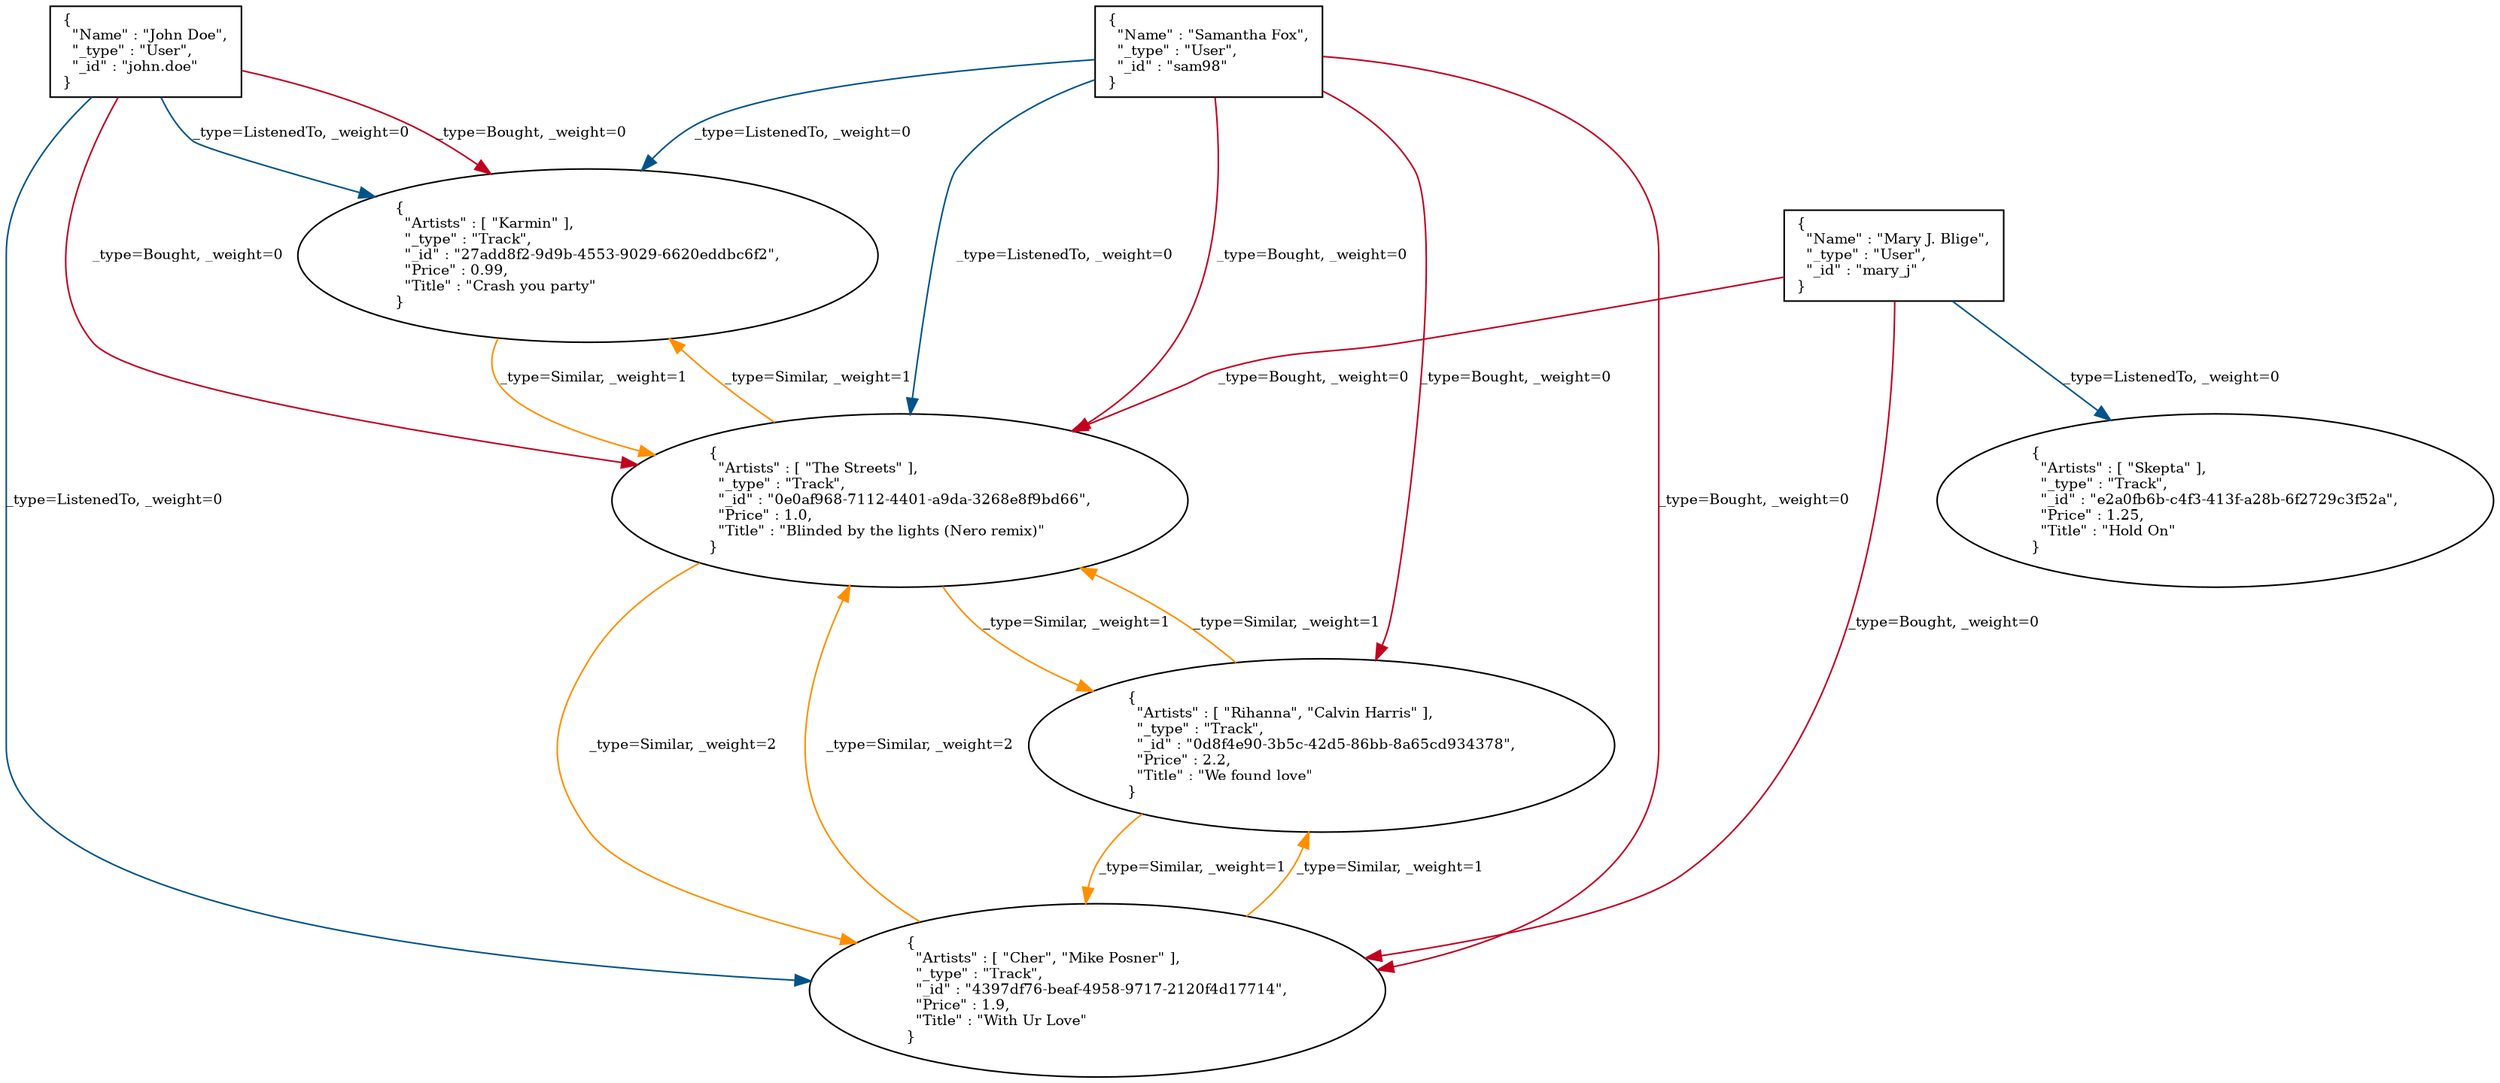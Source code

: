 digraph "Music store" {
"User:john.doe" -> "Track:27add8f2-9d9b-4553-9029-6620eddbc6f2" [label="_type=ListenedTo, _weight=0" color="#00538A" fontsize=9]
"User:john.doe" -> "Track:4397df76-beaf-4958-9717-2120f4d17714" [label="_type=ListenedTo, _weight=0" color="#00538A" fontsize=9]
"User:john.doe" -> "Track:27add8f2-9d9b-4553-9029-6620eddbc6f2" [label="_type=Bought, _weight=0" color="#C10020" fontsize=9]
"User:john.doe" -> "Track:0e0af968-7112-4401-a9da-3268e8f9bd66" [label="_type=Bought, _weight=0" color="#C10020" fontsize=9]
"User:sam98" -> "Track:27add8f2-9d9b-4553-9029-6620eddbc6f2" [label="_type=ListenedTo, _weight=0" color="#00538A" fontsize=9]
"User:sam98" -> "Track:0e0af968-7112-4401-a9da-3268e8f9bd66" [label="_type=ListenedTo, _weight=0" color="#00538A" fontsize=9]
"User:sam98" -> "Track:0e0af968-7112-4401-a9da-3268e8f9bd66" [label="_type=Bought, _weight=0" color="#C10020" fontsize=9]
"User:sam98" -> "Track:0d8f4e90-3b5c-42d5-86bb-8a65cd934378" [label="_type=Bought, _weight=0" color="#C10020" fontsize=9]
"User:sam98" -> "Track:4397df76-beaf-4958-9717-2120f4d17714" [label="_type=Bought, _weight=0" color="#C10020" fontsize=9]
"User:mary_j" -> "Track:e2a0fb6b-c4f3-413f-a28b-6f2729c3f52a" [label="_type=ListenedTo, _weight=0" color="#00538A" fontsize=9]
"User:mary_j" -> "Track:0e0af968-7112-4401-a9da-3268e8f9bd66" [label="_type=Bought, _weight=0" color="#C10020" fontsize=9]
"User:mary_j" -> "Track:4397df76-beaf-4958-9717-2120f4d17714" [label="_type=Bought, _weight=0" color="#C10020" fontsize=9]
"Track:27add8f2-9d9b-4553-9029-6620eddbc6f2" -> "Track:0e0af968-7112-4401-a9da-3268e8f9bd66" [label="_type=Similar, _weight=1" color="#FF8E00" fontsize=9]
"Track:0e0af968-7112-4401-a9da-3268e8f9bd66" -> "Track:4397df76-beaf-4958-9717-2120f4d17714" [label="_type=Similar, _weight=2" color="#FF8E00" fontsize=9]
"Track:0e0af968-7112-4401-a9da-3268e8f9bd66" -> "Track:27add8f2-9d9b-4553-9029-6620eddbc6f2" [label="_type=Similar, _weight=1" color="#FF8E00" fontsize=9]
"Track:0e0af968-7112-4401-a9da-3268e8f9bd66" -> "Track:0d8f4e90-3b5c-42d5-86bb-8a65cd934378" [label="_type=Similar, _weight=1" color="#FF8E00" fontsize=9]
"Track:0d8f4e90-3b5c-42d5-86bb-8a65cd934378" -> "Track:0e0af968-7112-4401-a9da-3268e8f9bd66" [label="_type=Similar, _weight=1" color="#FF8E00" fontsize=9]
"Track:0d8f4e90-3b5c-42d5-86bb-8a65cd934378" -> "Track:4397df76-beaf-4958-9717-2120f4d17714" [label="_type=Similar, _weight=1" color="#FF8E00" fontsize=9]
"Track:4397df76-beaf-4958-9717-2120f4d17714" -> "Track:0e0af968-7112-4401-a9da-3268e8f9bd66" [label="_type=Similar, _weight=2" color="#FF8E00" fontsize=9]
"Track:4397df76-beaf-4958-9717-2120f4d17714" -> "Track:0d8f4e90-3b5c-42d5-86bb-8a65cd934378" [label="_type=Similar, _weight=1" color="#FF8E00" fontsize=9]
"User:john.doe" [shape="box" label=<{<br align="left"/>  "Name" : "John Doe",<br align="left"/>  "_type" : "User",<br align="left"/>  "_id" : "john.doe"<br align="left"/>}<br align="left"/>> fontsize=9];
"User:sam98" [shape="box" label=<{<br align="left"/>  "Name" : "Samantha Fox",<br align="left"/>  "_type" : "User",<br align="left"/>  "_id" : "sam98"<br align="left"/>}<br align="left"/>> fontsize=9];
"User:mary_j" [shape="box" label=<{<br align="left"/>  "Name" : "Mary J. Blige",<br align="left"/>  "_type" : "User",<br align="left"/>  "_id" : "mary_j"<br align="left"/>}<br align="left"/>> fontsize=9];
"Track:27add8f2-9d9b-4553-9029-6620eddbc6f2" [shape="ellipse" label=<{<br align="left"/>  "Artists" : [ "Karmin" ],<br align="left"/>  "_type" : "Track",<br align="left"/>  "_id" : "27add8f2-9d9b-4553-9029-6620eddbc6f2",<br align="left"/>  "Price" : 0.99,<br align="left"/>  "Title" : "Crash you party"<br align="left"/>}<br align="left"/>> fontsize=9];
"Track:0e0af968-7112-4401-a9da-3268e8f9bd66" [shape="ellipse" label=<{<br align="left"/>  "Artists" : [ "The Streets" ],<br align="left"/>  "_type" : "Track",<br align="left"/>  "_id" : "0e0af968-7112-4401-a9da-3268e8f9bd66",<br align="left"/>  "Price" : 1.0,<br align="left"/>  "Title" : "Blinded by the lights (Nero remix)"<br align="left"/>}<br align="left"/>> fontsize=9];
"Track:0d8f4e90-3b5c-42d5-86bb-8a65cd934378" [shape="ellipse" label=<{<br align="left"/>  "Artists" : [ "Rihanna", "Calvin Harris" ],<br align="left"/>  "_type" : "Track",<br align="left"/>  "_id" : "0d8f4e90-3b5c-42d5-86bb-8a65cd934378",<br align="left"/>  "Price" : 2.2,<br align="left"/>  "Title" : "We found love"<br align="left"/>}<br align="left"/>> fontsize=9];
"Track:4397df76-beaf-4958-9717-2120f4d17714" [shape="ellipse" label=<{<br align="left"/>  "Artists" : [ "Cher", "Mike Posner" ],<br align="left"/>  "_type" : "Track",<br align="left"/>  "_id" : "4397df76-beaf-4958-9717-2120f4d17714",<br align="left"/>  "Price" : 1.9,<br align="left"/>  "Title" : "With Ur Love"<br align="left"/>}<br align="left"/>> fontsize=9];
"Track:e2a0fb6b-c4f3-413f-a28b-6f2729c3f52a" [shape="ellipse" label=<{<br align="left"/>  "Artists" : [ "Skepta" ],<br align="left"/>  "_type" : "Track",<br align="left"/>  "_id" : "e2a0fb6b-c4f3-413f-a28b-6f2729c3f52a",<br align="left"/>  "Price" : 1.25,<br align="left"/>  "Title" : "Hold On"<br align="left"/>}<br align="left"/>> fontsize=9];
}